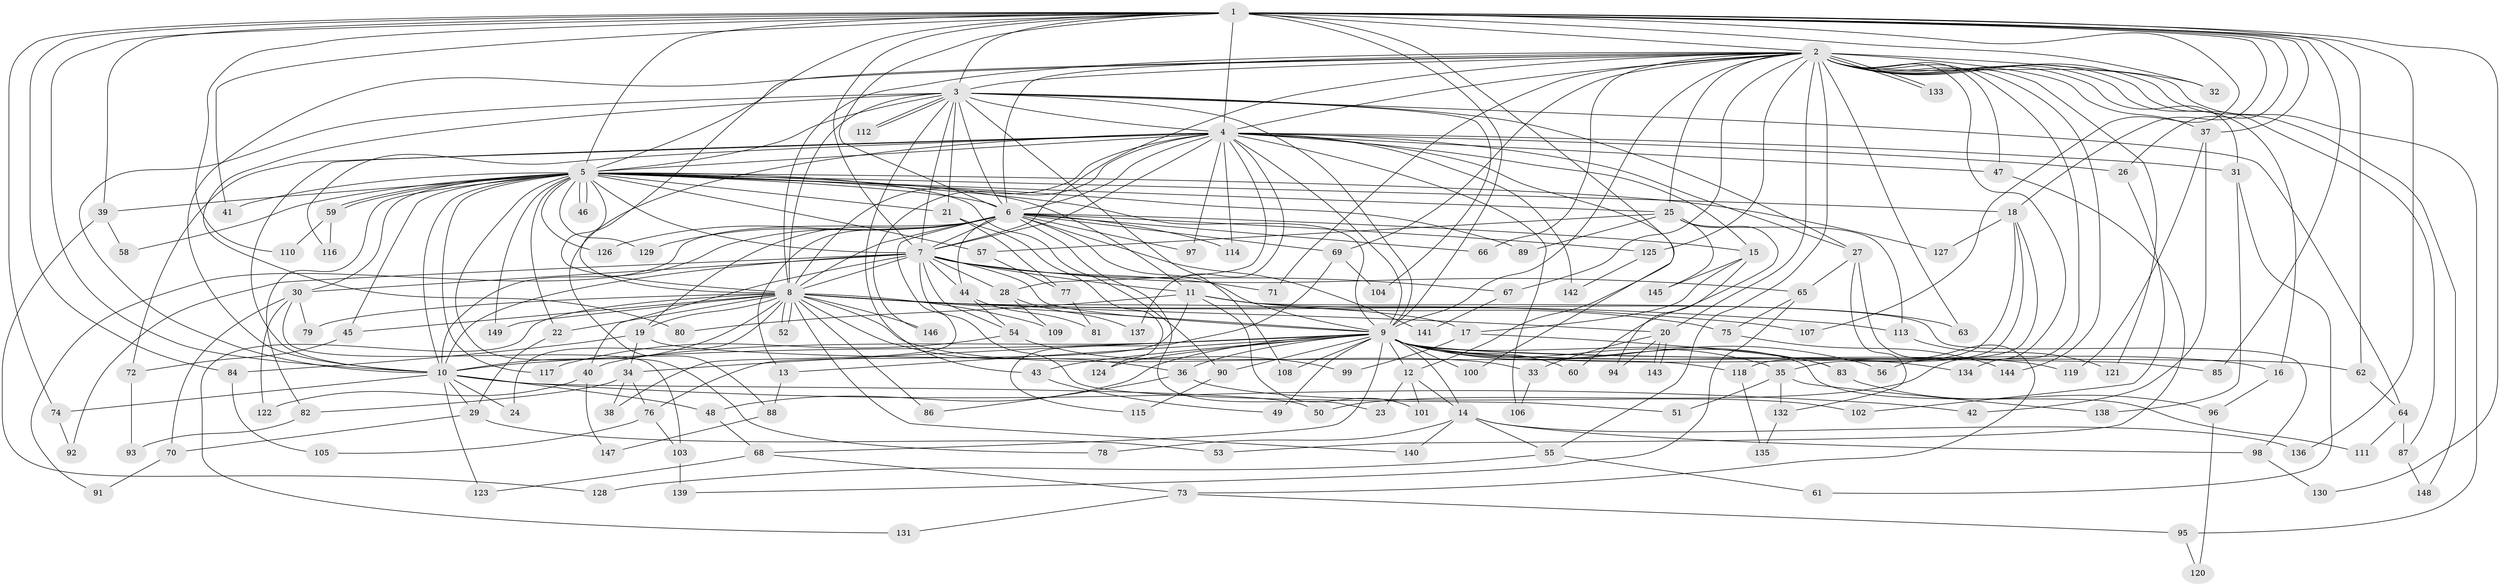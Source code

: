 // coarse degree distribution, {23: 0.013513513513513514, 27: 0.013513513513513514, 4: 0.04054054054054054, 2: 0.527027027027027, 5: 0.05405405405405406, 1: 0.12162162162162163, 3: 0.13513513513513514, 15: 0.013513513513513514, 6: 0.02702702702702703, 8: 0.013513513513513514, 26: 0.013513513513513514, 31: 0.013513513513513514, 9: 0.013513513513513514}
// Generated by graph-tools (version 1.1) at 2025/48/03/04/25 21:48:36]
// undirected, 149 vertices, 323 edges
graph export_dot {
graph [start="1"]
  node [color=gray90,style=filled];
  1;
  2;
  3;
  4;
  5;
  6;
  7;
  8;
  9;
  10;
  11;
  12;
  13;
  14;
  15;
  16;
  17;
  18;
  19;
  20;
  21;
  22;
  23;
  24;
  25;
  26;
  27;
  28;
  29;
  30;
  31;
  32;
  33;
  34;
  35;
  36;
  37;
  38;
  39;
  40;
  41;
  42;
  43;
  44;
  45;
  46;
  47;
  48;
  49;
  50;
  51;
  52;
  53;
  54;
  55;
  56;
  57;
  58;
  59;
  60;
  61;
  62;
  63;
  64;
  65;
  66;
  67;
  68;
  69;
  70;
  71;
  72;
  73;
  74;
  75;
  76;
  77;
  78;
  79;
  80;
  81;
  82;
  83;
  84;
  85;
  86;
  87;
  88;
  89;
  90;
  91;
  92;
  93;
  94;
  95;
  96;
  97;
  98;
  99;
  100;
  101;
  102;
  103;
  104;
  105;
  106;
  107;
  108;
  109;
  110;
  111;
  112;
  113;
  114;
  115;
  116;
  117;
  118;
  119;
  120;
  121;
  122;
  123;
  124;
  125;
  126;
  127;
  128;
  129;
  130;
  131;
  132;
  133;
  134;
  135;
  136;
  137;
  138;
  139;
  140;
  141;
  142;
  143;
  144;
  145;
  146;
  147;
  148;
  149;
  1 -- 2;
  1 -- 3;
  1 -- 4;
  1 -- 5;
  1 -- 6;
  1 -- 7;
  1 -- 8;
  1 -- 9;
  1 -- 10;
  1 -- 12;
  1 -- 18;
  1 -- 26;
  1 -- 32;
  1 -- 37;
  1 -- 39;
  1 -- 41;
  1 -- 62;
  1 -- 74;
  1 -- 84;
  1 -- 85;
  1 -- 107;
  1 -- 110;
  1 -- 130;
  1 -- 136;
  2 -- 3;
  2 -- 4;
  2 -- 5;
  2 -- 6;
  2 -- 7;
  2 -- 8;
  2 -- 9;
  2 -- 10;
  2 -- 16;
  2 -- 20;
  2 -- 25;
  2 -- 31;
  2 -- 32;
  2 -- 37;
  2 -- 47;
  2 -- 50;
  2 -- 55;
  2 -- 63;
  2 -- 66;
  2 -- 67;
  2 -- 69;
  2 -- 71;
  2 -- 87;
  2 -- 95;
  2 -- 121;
  2 -- 125;
  2 -- 133;
  2 -- 133;
  2 -- 134;
  2 -- 144;
  2 -- 148;
  3 -- 4;
  3 -- 5;
  3 -- 6;
  3 -- 7;
  3 -- 8;
  3 -- 9;
  3 -- 10;
  3 -- 21;
  3 -- 27;
  3 -- 43;
  3 -- 64;
  3 -- 80;
  3 -- 104;
  3 -- 108;
  3 -- 112;
  3 -- 112;
  4 -- 5;
  4 -- 6;
  4 -- 7;
  4 -- 8;
  4 -- 9;
  4 -- 10;
  4 -- 15;
  4 -- 26;
  4 -- 27;
  4 -- 28;
  4 -- 31;
  4 -- 47;
  4 -- 72;
  4 -- 88;
  4 -- 97;
  4 -- 100;
  4 -- 106;
  4 -- 114;
  4 -- 116;
  4 -- 137;
  4 -- 142;
  4 -- 146;
  5 -- 6;
  5 -- 7;
  5 -- 8;
  5 -- 9;
  5 -- 10;
  5 -- 11;
  5 -- 18;
  5 -- 21;
  5 -- 22;
  5 -- 25;
  5 -- 30;
  5 -- 39;
  5 -- 41;
  5 -- 45;
  5 -- 46;
  5 -- 46;
  5 -- 57;
  5 -- 58;
  5 -- 59;
  5 -- 59;
  5 -- 78;
  5 -- 82;
  5 -- 89;
  5 -- 90;
  5 -- 117;
  5 -- 126;
  5 -- 127;
  5 -- 129;
  5 -- 149;
  6 -- 7;
  6 -- 8;
  6 -- 9;
  6 -- 10;
  6 -- 13;
  6 -- 15;
  6 -- 19;
  6 -- 23;
  6 -- 38;
  6 -- 44;
  6 -- 66;
  6 -- 69;
  6 -- 91;
  6 -- 97;
  6 -- 114;
  6 -- 125;
  6 -- 126;
  6 -- 129;
  6 -- 141;
  7 -- 8;
  7 -- 9;
  7 -- 10;
  7 -- 11;
  7 -- 28;
  7 -- 30;
  7 -- 40;
  7 -- 44;
  7 -- 51;
  7 -- 54;
  7 -- 65;
  7 -- 67;
  7 -- 71;
  7 -- 92;
  8 -- 9;
  8 -- 10;
  8 -- 17;
  8 -- 19;
  8 -- 20;
  8 -- 22;
  8 -- 24;
  8 -- 33;
  8 -- 36;
  8 -- 45;
  8 -- 52;
  8 -- 52;
  8 -- 79;
  8 -- 86;
  8 -- 107;
  8 -- 109;
  8 -- 113;
  8 -- 131;
  8 -- 140;
  8 -- 146;
  8 -- 149;
  9 -- 10;
  9 -- 12;
  9 -- 13;
  9 -- 14;
  9 -- 16;
  9 -- 34;
  9 -- 35;
  9 -- 36;
  9 -- 40;
  9 -- 43;
  9 -- 48;
  9 -- 49;
  9 -- 56;
  9 -- 60;
  9 -- 62;
  9 -- 68;
  9 -- 83;
  9 -- 85;
  9 -- 90;
  9 -- 100;
  9 -- 108;
  9 -- 111;
  9 -- 119;
  9 -- 124;
  9 -- 134;
  10 -- 24;
  10 -- 29;
  10 -- 42;
  10 -- 48;
  10 -- 50;
  10 -- 74;
  10 -- 123;
  11 -- 63;
  11 -- 75;
  11 -- 76;
  11 -- 80;
  11 -- 98;
  11 -- 101;
  12 -- 14;
  12 -- 23;
  12 -- 101;
  13 -- 88;
  14 -- 55;
  14 -- 78;
  14 -- 98;
  14 -- 136;
  14 -- 140;
  15 -- 17;
  15 -- 94;
  15 -- 145;
  16 -- 96;
  17 -- 83;
  17 -- 99;
  18 -- 35;
  18 -- 56;
  18 -- 118;
  18 -- 127;
  19 -- 34;
  19 -- 84;
  19 -- 118;
  20 -- 33;
  20 -- 94;
  20 -- 143;
  20 -- 143;
  21 -- 77;
  21 -- 124;
  22 -- 29;
  25 -- 57;
  25 -- 60;
  25 -- 89;
  25 -- 113;
  25 -- 145;
  26 -- 102;
  27 -- 65;
  27 -- 73;
  27 -- 132;
  28 -- 109;
  28 -- 137;
  29 -- 53;
  29 -- 70;
  30 -- 70;
  30 -- 79;
  30 -- 103;
  30 -- 122;
  31 -- 61;
  31 -- 138;
  33 -- 106;
  34 -- 38;
  34 -- 76;
  34 -- 82;
  35 -- 51;
  35 -- 132;
  35 -- 138;
  36 -- 86;
  36 -- 102;
  37 -- 42;
  37 -- 119;
  39 -- 58;
  39 -- 128;
  40 -- 122;
  40 -- 147;
  43 -- 49;
  44 -- 54;
  44 -- 81;
  45 -- 72;
  47 -- 53;
  48 -- 68;
  54 -- 99;
  54 -- 117;
  55 -- 61;
  55 -- 128;
  57 -- 77;
  59 -- 110;
  59 -- 116;
  62 -- 64;
  64 -- 87;
  64 -- 111;
  65 -- 75;
  65 -- 139;
  67 -- 141;
  68 -- 73;
  68 -- 123;
  69 -- 104;
  69 -- 115;
  70 -- 91;
  72 -- 93;
  73 -- 95;
  73 -- 131;
  74 -- 92;
  75 -- 144;
  76 -- 103;
  76 -- 105;
  77 -- 81;
  82 -- 93;
  83 -- 96;
  84 -- 105;
  87 -- 148;
  88 -- 147;
  90 -- 115;
  95 -- 120;
  96 -- 120;
  98 -- 130;
  103 -- 139;
  113 -- 121;
  118 -- 135;
  125 -- 142;
  132 -- 135;
}
